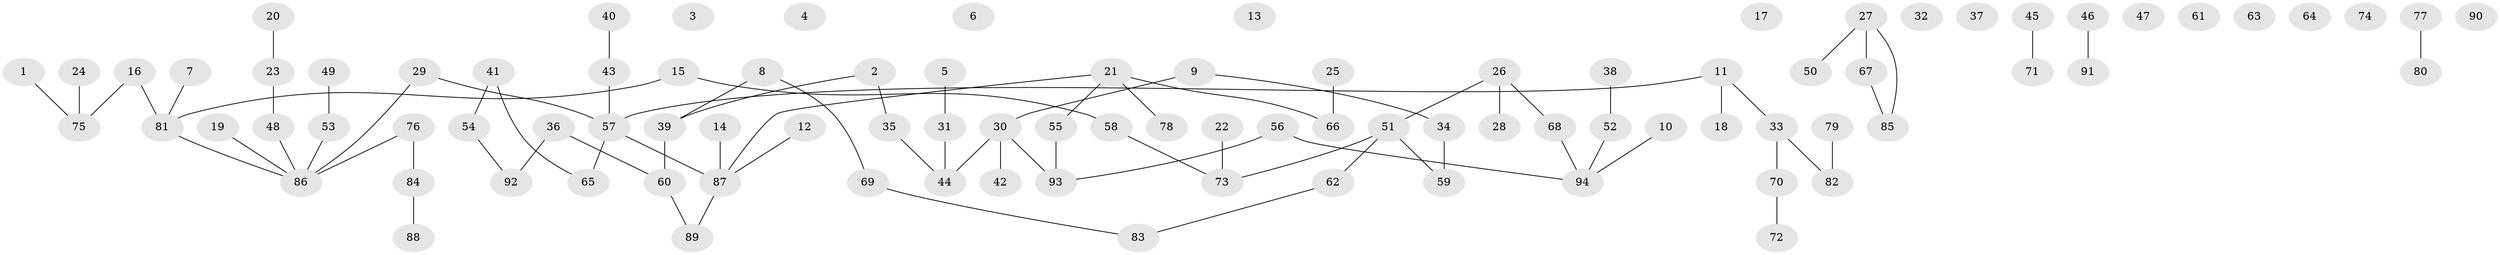 // Generated by graph-tools (version 1.1) at 2025/00/03/09/25 03:00:46]
// undirected, 94 vertices, 82 edges
graph export_dot {
graph [start="1"]
  node [color=gray90,style=filled];
  1;
  2;
  3;
  4;
  5;
  6;
  7;
  8;
  9;
  10;
  11;
  12;
  13;
  14;
  15;
  16;
  17;
  18;
  19;
  20;
  21;
  22;
  23;
  24;
  25;
  26;
  27;
  28;
  29;
  30;
  31;
  32;
  33;
  34;
  35;
  36;
  37;
  38;
  39;
  40;
  41;
  42;
  43;
  44;
  45;
  46;
  47;
  48;
  49;
  50;
  51;
  52;
  53;
  54;
  55;
  56;
  57;
  58;
  59;
  60;
  61;
  62;
  63;
  64;
  65;
  66;
  67;
  68;
  69;
  70;
  71;
  72;
  73;
  74;
  75;
  76;
  77;
  78;
  79;
  80;
  81;
  82;
  83;
  84;
  85;
  86;
  87;
  88;
  89;
  90;
  91;
  92;
  93;
  94;
  1 -- 75;
  2 -- 35;
  2 -- 39;
  5 -- 31;
  7 -- 81;
  8 -- 39;
  8 -- 69;
  9 -- 30;
  9 -- 34;
  10 -- 94;
  11 -- 18;
  11 -- 33;
  11 -- 57;
  12 -- 87;
  14 -- 87;
  15 -- 58;
  15 -- 81;
  16 -- 75;
  16 -- 81;
  19 -- 86;
  20 -- 23;
  21 -- 55;
  21 -- 66;
  21 -- 78;
  21 -- 87;
  22 -- 73;
  23 -- 48;
  24 -- 75;
  25 -- 66;
  26 -- 28;
  26 -- 51;
  26 -- 68;
  27 -- 50;
  27 -- 67;
  27 -- 85;
  29 -- 57;
  29 -- 86;
  30 -- 42;
  30 -- 44;
  30 -- 93;
  31 -- 44;
  33 -- 70;
  33 -- 82;
  34 -- 59;
  35 -- 44;
  36 -- 60;
  36 -- 92;
  38 -- 52;
  39 -- 60;
  40 -- 43;
  41 -- 54;
  41 -- 65;
  43 -- 57;
  45 -- 71;
  46 -- 91;
  48 -- 86;
  49 -- 53;
  51 -- 59;
  51 -- 62;
  51 -- 73;
  52 -- 94;
  53 -- 86;
  54 -- 92;
  55 -- 93;
  56 -- 93;
  56 -- 94;
  57 -- 65;
  57 -- 87;
  58 -- 73;
  60 -- 89;
  62 -- 83;
  67 -- 85;
  68 -- 94;
  69 -- 83;
  70 -- 72;
  76 -- 84;
  76 -- 86;
  77 -- 80;
  79 -- 82;
  81 -- 86;
  84 -- 88;
  87 -- 89;
}
